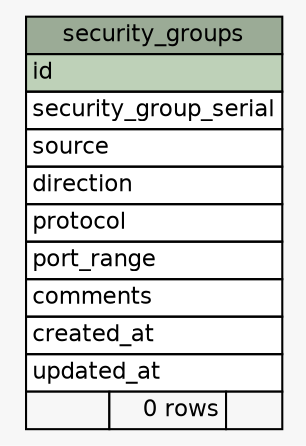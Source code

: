 // dot 2.40.1 on Linux 5.0.0-23-generic
// SchemaSpy rev 590
digraph "security_groups" {
  graph [
    rankdir="RL"
    bgcolor="#f7f7f7"
    nodesep="0.18"
    ranksep="0.46"
    fontname="Helvetica"
    fontsize="11"
  ];
  node [
    fontname="Helvetica"
    fontsize="11"
    shape="plaintext"
  ];
  edge [
    arrowsize="0.8"
  ];
  "security_groups" [
    label=<
    <TABLE BORDER="0" CELLBORDER="1" CELLSPACING="0" BGCOLOR="#ffffff">
      <TR><TD COLSPAN="3" BGCOLOR="#9bab96" ALIGN="CENTER">security_groups</TD></TR>
      <TR><TD PORT="id" COLSPAN="3" BGCOLOR="#bed1b8" ALIGN="LEFT">id</TD></TR>
      <TR><TD PORT="security_group_serial" COLSPAN="3" ALIGN="LEFT">security_group_serial</TD></TR>
      <TR><TD PORT="source" COLSPAN="3" ALIGN="LEFT">source</TD></TR>
      <TR><TD PORT="direction" COLSPAN="3" ALIGN="LEFT">direction</TD></TR>
      <TR><TD PORT="protocol" COLSPAN="3" ALIGN="LEFT">protocol</TD></TR>
      <TR><TD PORT="port_range" COLSPAN="3" ALIGN="LEFT">port_range</TD></TR>
      <TR><TD PORT="comments" COLSPAN="3" ALIGN="LEFT">comments</TD></TR>
      <TR><TD PORT="created_at" COLSPAN="3" ALIGN="LEFT">created_at</TD></TR>
      <TR><TD PORT="updated_at" COLSPAN="3" ALIGN="LEFT">updated_at</TD></TR>
      <TR><TD ALIGN="LEFT" BGCOLOR="#f7f7f7">  </TD><TD ALIGN="RIGHT" BGCOLOR="#f7f7f7">0 rows</TD><TD ALIGN="RIGHT" BGCOLOR="#f7f7f7">  </TD></TR>
    </TABLE>>
    URL="tables/security_groups.html"
    tooltip="security_groups"
  ];
}
